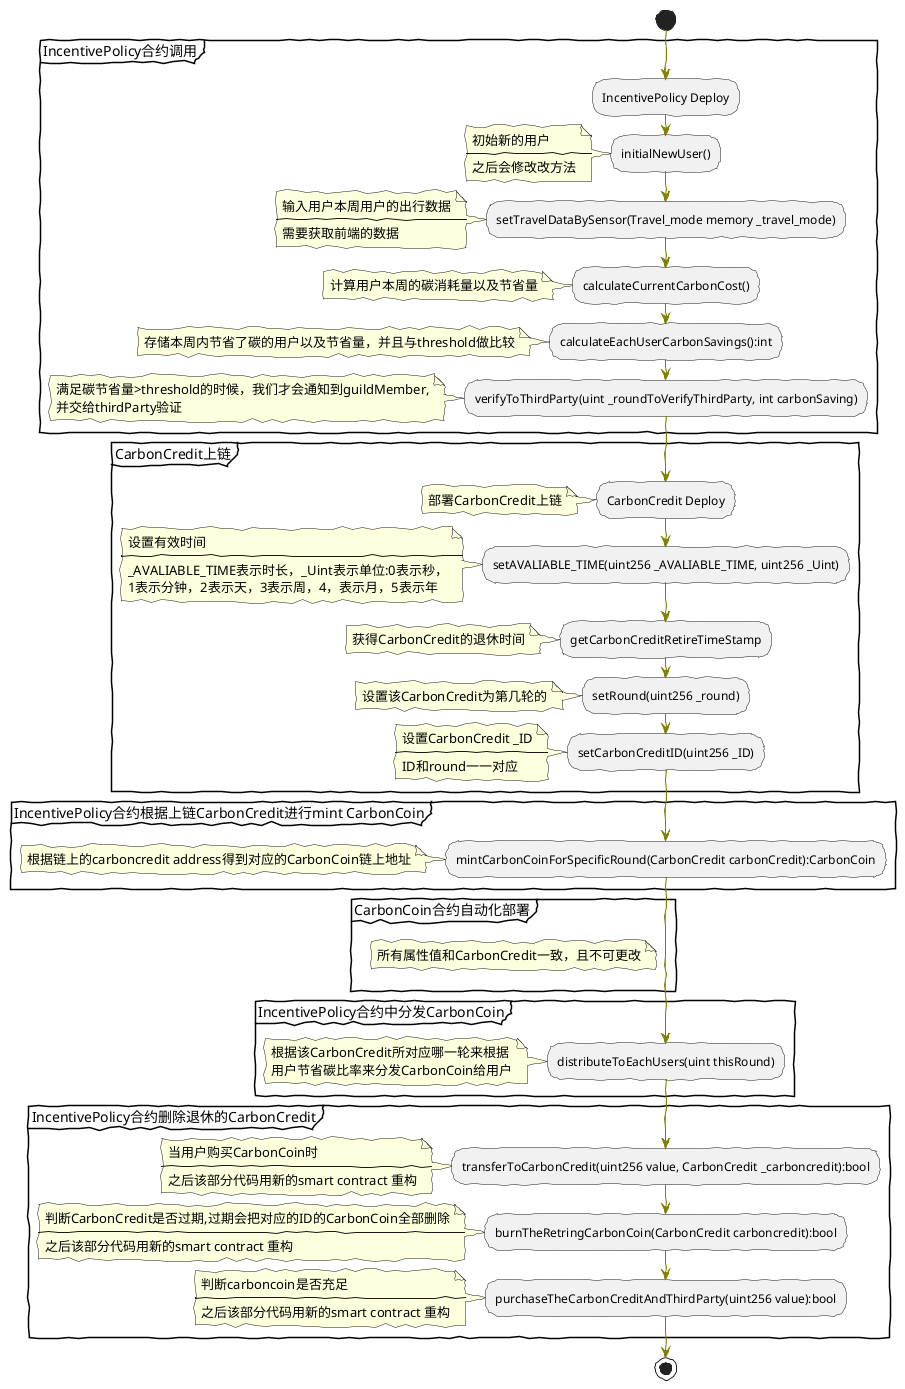 @startuml InteractionToToken

'这个作用将线条模糊和扭曲化
skinparam handwritten true
skinparam packageStyle rectangle actor customer

'下面的这些定  义了角色和用例的一些颜色设置
skinparam usecase {
    BackgroundColor Green
    BorderColor DarkSlateGray
    ArrowColor Olive
    ActorBorderColor black
    ActorFontName Courier
}

start

Partition "IncentivePolicy合约调用"{
:IncentivePolicy Deploy;

:initialNewUser();
    note
        初始新的用户
        ----
        之后会修改改方法
    end note
:setTravelDataBySensor(Travel_mode memory _travel_mode);
    note
        输入用户本周用户的出行数据
        ----
        需要获取前端的数据
    end note
:calculateCurrentCarbonCost();
    note
        计算用户本周的碳消耗量以及节省量
    end note
:calculateEachUserCarbonSavings():int;
    note
        存储本周内节省了碳的用户以及节省量，并且与threshold做比较
    end note
:verifyToThirdParty(uint _roundToVerifyThirdParty, int carbonSaving);
    note
        满足碳节省量>threshold的时候，我们才会通知到guildMember,
        并交给thirdParty验证
    end note
}

Partition "CarbonCredit上链"{
:CarbonCredit Deploy;
    note
        部署CarbonCredit上链
    end note
:setAVALIABLE_TIME(uint256 _AVALIABLE_TIME, uint256 _Uint);
    note
        设置有效时间
        ----
        _AVALIABLE_TIME表示时长，_Uint表示单位:0表示秒，
        1表示分钟，2表示天，3表示周，4，表示月，5表示年
    end note
:getCarbonCreditRetireTimeStamp;
    note
        获得CarbonCredit的退休时间
    end note
:setRound(uint256 _round);
    note
        设置该CarbonCredit为第几轮的
    end note
:setCarbonCreditID(uint256 _ID);
    note
        设置CarbonCredit _ID
        ----
        ID和round一一对应
    end note
}

Partition "IncentivePolicy合约根据上链CarbonCredit进行mint CarbonCoin"{
:mintCarbonCoinForSpecificRound(CarbonCredit carbonCredit):CarbonCoin;
    note
        根据链上的carboncredit address得到对应的CarbonCoin链上地址
    end note
}

Partition "CarbonCoin合约自动化部署"{
    note
        所有属性值和CarbonCredit一致，且不可更改
    end note
}

Partition "IncentivePolicy合约中分发CarbonCoin"{
:distributeToEachUsers(uint thisRound);
    note
        根据该CarbonCredit所对应哪一轮来根据
        用户节省碳比率来分发CarbonCoin给用户
    end note

}

Partition "IncentivePolicy合约删除退休的CarbonCredit"{
:transferToCarbonCredit(uint256 value, CarbonCredit _carboncredit):bool;
    note
        当用户购买CarbonCoin时
        ----
        之后该部分代码用新的smart contract 重构
    end note
:burnTheRetringCarbonCoin(CarbonCredit carboncredit):bool;
    note
        判断CarbonCredit是否过期,过期会把对应的ID的CarbonCoin全部删除
        ----
        之后该部分代码用新的smart contract 重构
    end note
:purchaseTheCarbonCreditAndThirdParty(uint256 value):bool;
    note
        判断carboncoin是否充足
        ----
        之后该部分代码用新的smart contract 重构
    end note
}

stop
@enduml
